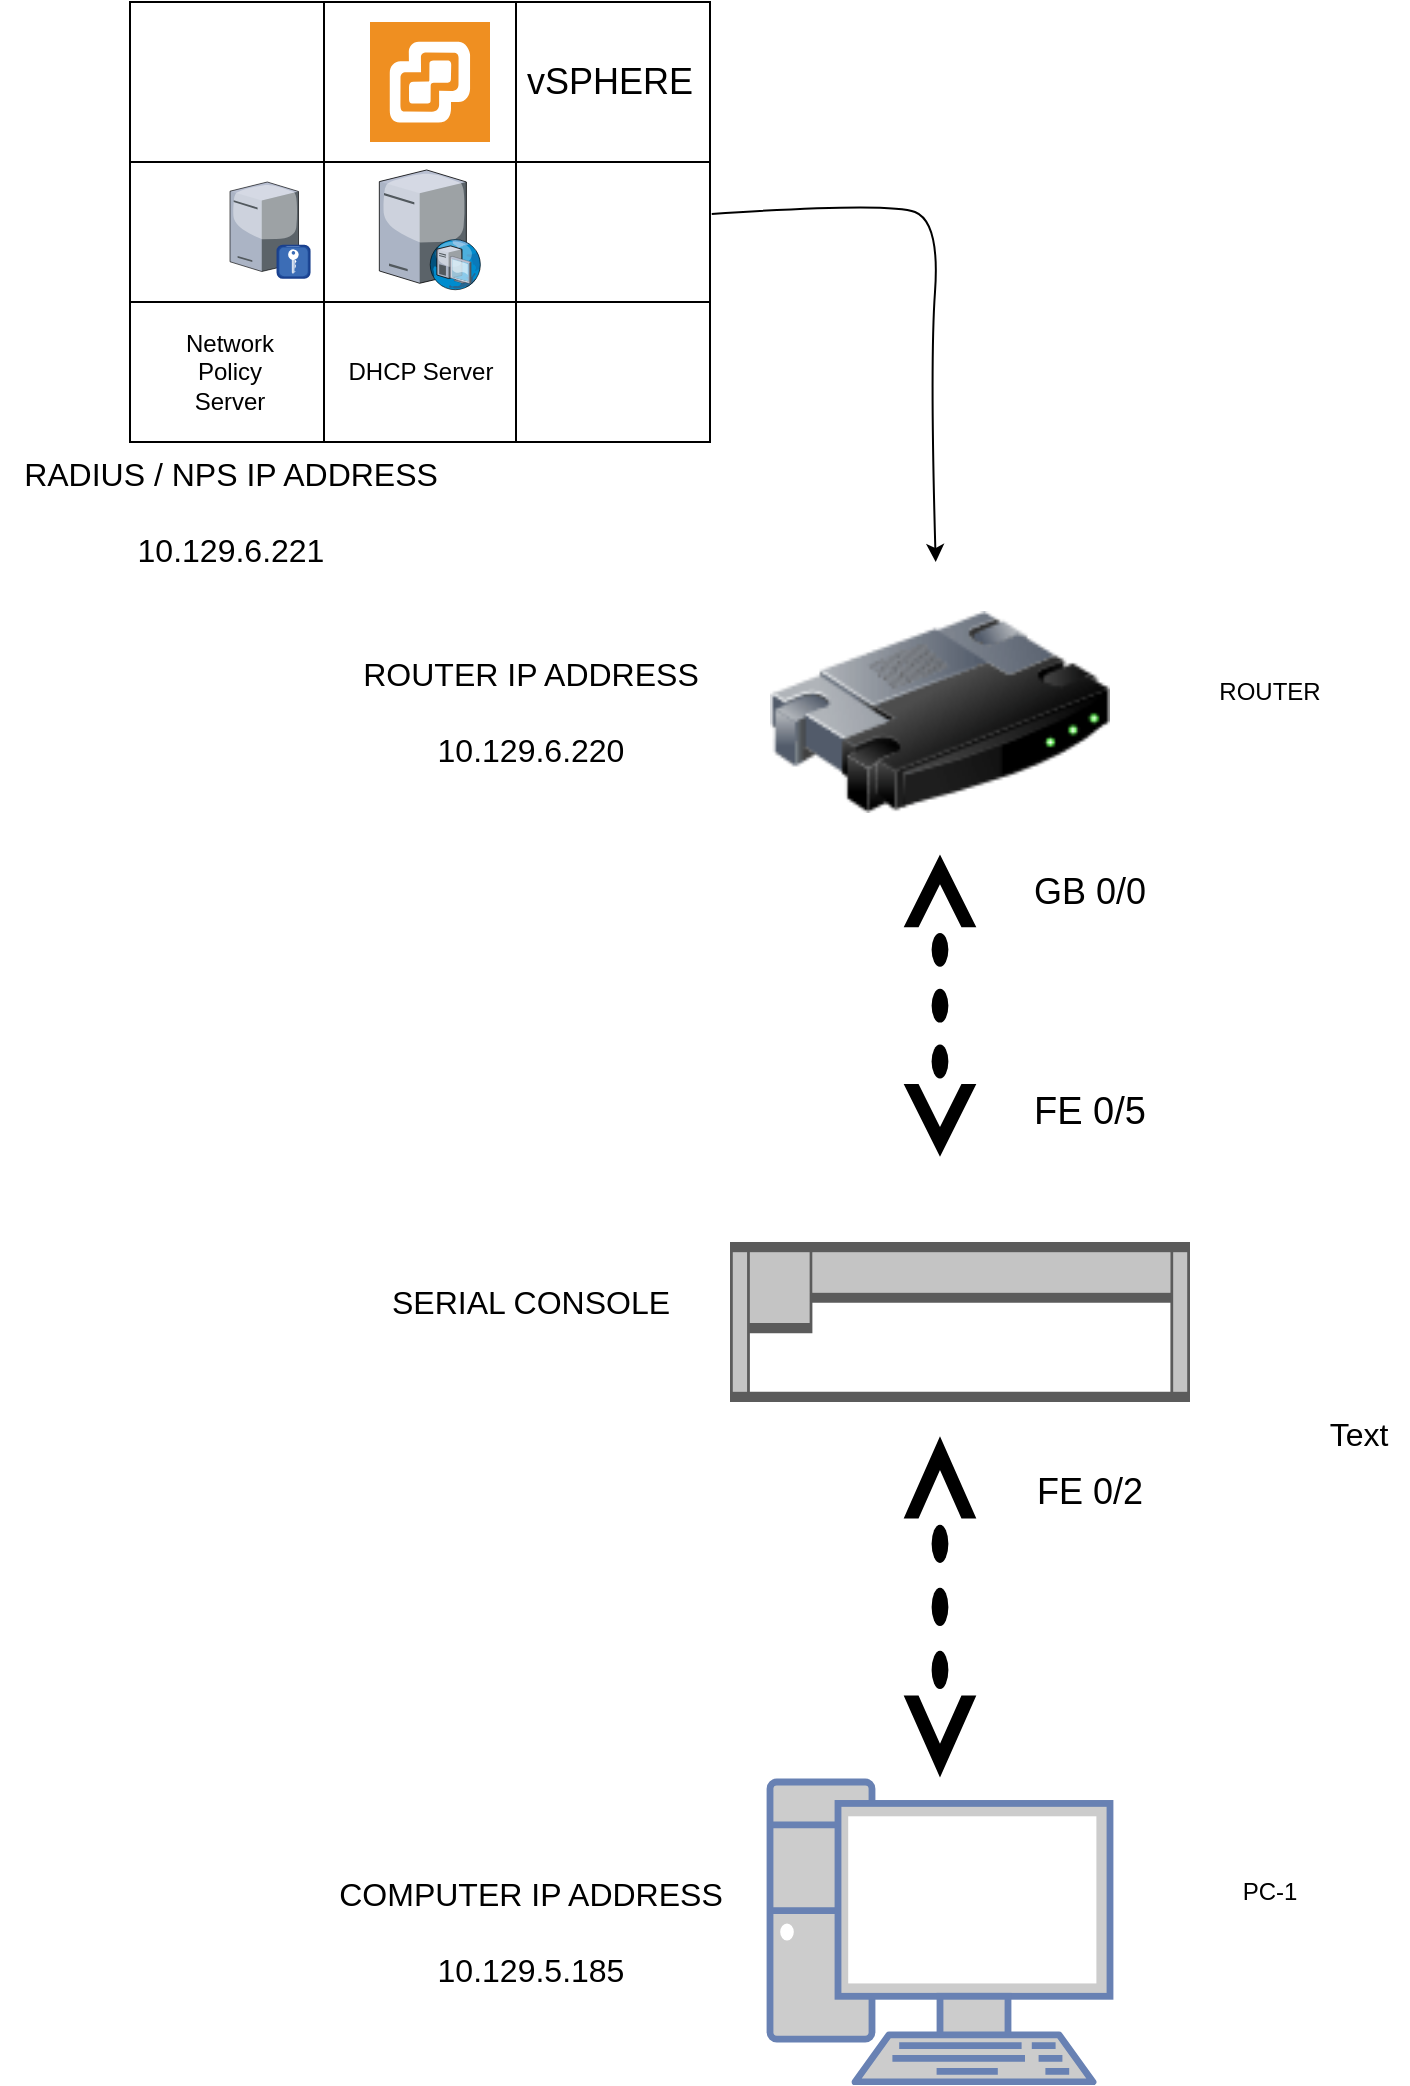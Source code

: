 <mxfile version="24.0.5" type="github">
  <diagram name="Page-1" id="Ac1VdFeOWFnkBSCcHMfR">
    <mxGraphModel dx="2037" dy="1380" grid="1" gridSize="10" guides="1" tooltips="1" connect="1" arrows="1" fold="1" page="1" pageScale="1" pageWidth="850" pageHeight="1100" math="0" shadow="0">
      <root>
        <mxCell id="0" />
        <mxCell id="1" parent="0" />
        <mxCell id="U_aHsILoJi3wV-RvtX2z-1" value="" style="image;html=1;image=img/lib/clip_art/networking/Router_128x128.png" parent="1" vertex="1">
          <mxGeometry x="-350" y="290" width="170" height="150" as="geometry" />
        </mxCell>
        <mxCell id="U_aHsILoJi3wV-RvtX2z-2" value="" style="shape=mxgraph.signs.tech.ethernet;html=1;pointerEvents=1;fillColor=#000000;strokeColor=none;verticalLabelPosition=bottom;verticalAlign=top;align=center;rotation=90;" parent="1" vertex="1">
          <mxGeometry x="-350.28" y="794.28" width="170.56" height="36.32" as="geometry" />
        </mxCell>
        <mxCell id="U_aHsILoJi3wV-RvtX2z-5" value="" style="fontColor=#0066CC;verticalAlign=top;verticalLabelPosition=bottom;labelPosition=center;align=center;html=1;outlineConnect=0;fillColor=#CCCCCC;strokeColor=#6881B3;gradientColor=none;gradientDirection=north;strokeWidth=2;shape=mxgraph.networks.pc;" parent="1" vertex="1">
          <mxGeometry x="-350" y="900" width="170" height="150" as="geometry" />
        </mxCell>
        <mxCell id="U_aHsILoJi3wV-RvtX2z-7" value="" style="shape=mxgraph.signs.tech.ethernet;html=1;pointerEvents=1;fillColor=#000000;strokeColor=none;verticalLabelPosition=bottom;verticalAlign=top;align=center;rotation=90;" parent="1" vertex="1">
          <mxGeometry x="-340.56" y="493.68" width="151.12" height="36.32" as="geometry" />
        </mxCell>
        <mxCell id="U_aHsILoJi3wV-RvtX2z-8" value="&lt;font style=&quot;font-size: 18px;&quot;&gt;FE 0/2&lt;br&gt;&lt;/font&gt;" style="text;html=1;align=center;verticalAlign=middle;whiteSpace=wrap;rounded=0;" parent="1" vertex="1">
          <mxGeometry x="-220.0" y="740" width="60" height="30" as="geometry" />
        </mxCell>
        <mxCell id="U_aHsILoJi3wV-RvtX2z-9" value="&lt;font style=&quot;font-size: 18px;&quot;&gt;GB 0/0&lt;/font&gt;" style="text;html=1;align=center;verticalAlign=middle;whiteSpace=wrap;rounded=0;" parent="1" vertex="1">
          <mxGeometry x="-240" y="420" width="100" height="70" as="geometry" />
        </mxCell>
        <mxCell id="U_aHsILoJi3wV-RvtX2z-10" value="&lt;font style=&quot;font-size: 19px;&quot;&gt;FE 0/5&lt;br&gt;&lt;/font&gt;" style="text;html=1;align=center;verticalAlign=middle;whiteSpace=wrap;rounded=0;" parent="1" vertex="1">
          <mxGeometry x="-220" y="550" width="60" height="30" as="geometry" />
        </mxCell>
        <mxCell id="U_aHsILoJi3wV-RvtX2z-11" value="" style="verticalLabelPosition=bottom;sketch=0;aspect=fixed;html=1;verticalAlign=top;strokeColor=none;align=center;outlineConnect=0;shape=mxgraph.citrix.radius_server;" parent="1" vertex="1">
          <mxGeometry x="-620" y="100" width="39.78" height="47.95" as="geometry" />
        </mxCell>
        <mxCell id="U_aHsILoJi3wV-RvtX2z-12" value="" style="shadow=0;dashed=0;html=1;strokeColor=none;fillColor=#EF8F21;labelPosition=center;verticalLabelPosition=bottom;verticalAlign=top;align=center;outlineConnect=0;shape=mxgraph.veeam.vsphere" parent="1" vertex="1">
          <mxGeometry x="-550" y="20" width="60" height="60" as="geometry" />
        </mxCell>
        <mxCell id="U_aHsILoJi3wV-RvtX2z-13" value="" style="shape=table;startSize=0;container=1;collapsible=0;childLayout=tableLayout;fontSize=16;fillColor=none;" parent="1" vertex="1">
          <mxGeometry x="-670" y="10" width="290" height="220" as="geometry" />
        </mxCell>
        <mxCell id="U_aHsILoJi3wV-RvtX2z-14" value="" style="shape=tableRow;horizontal=0;startSize=0;swimlaneHead=0;swimlaneBody=0;strokeColor=inherit;top=0;left=0;bottom=0;right=0;collapsible=0;dropTarget=0;fillColor=none;points=[[0,0.5],[1,0.5]];portConstraint=eastwest;fontSize=16;" parent="U_aHsILoJi3wV-RvtX2z-13" vertex="1">
          <mxGeometry width="290" height="80" as="geometry" />
        </mxCell>
        <mxCell id="U_aHsILoJi3wV-RvtX2z-15" value="" style="shape=partialRectangle;html=1;whiteSpace=wrap;connectable=0;strokeColor=inherit;overflow=hidden;fillColor=none;top=0;left=0;bottom=0;right=0;pointerEvents=1;fontSize=16;" parent="U_aHsILoJi3wV-RvtX2z-14" vertex="1">
          <mxGeometry width="97" height="80" as="geometry">
            <mxRectangle width="97" height="80" as="alternateBounds" />
          </mxGeometry>
        </mxCell>
        <mxCell id="U_aHsILoJi3wV-RvtX2z-16" value="" style="shape=partialRectangle;html=1;whiteSpace=wrap;connectable=0;strokeColor=inherit;overflow=hidden;fillColor=none;top=0;left=0;bottom=0;right=0;pointerEvents=1;fontSize=16;" parent="U_aHsILoJi3wV-RvtX2z-14" vertex="1">
          <mxGeometry x="97" width="96" height="80" as="geometry">
            <mxRectangle width="96" height="80" as="alternateBounds" />
          </mxGeometry>
        </mxCell>
        <mxCell id="U_aHsILoJi3wV-RvtX2z-17" value="" style="shape=partialRectangle;html=1;whiteSpace=wrap;connectable=0;strokeColor=inherit;overflow=hidden;fillColor=none;top=0;left=0;bottom=0;right=0;pointerEvents=1;fontSize=16;" parent="U_aHsILoJi3wV-RvtX2z-14" vertex="1">
          <mxGeometry x="193" width="97" height="80" as="geometry">
            <mxRectangle width="97" height="80" as="alternateBounds" />
          </mxGeometry>
        </mxCell>
        <mxCell id="U_aHsILoJi3wV-RvtX2z-18" value="" style="shape=tableRow;horizontal=0;startSize=0;swimlaneHead=0;swimlaneBody=0;strokeColor=inherit;top=0;left=0;bottom=0;right=0;collapsible=0;dropTarget=0;fillColor=none;points=[[0,0.5],[1,0.5]];portConstraint=eastwest;fontSize=16;" parent="U_aHsILoJi3wV-RvtX2z-13" vertex="1">
          <mxGeometry y="80" width="290" height="70" as="geometry" />
        </mxCell>
        <mxCell id="U_aHsILoJi3wV-RvtX2z-19" value="" style="shape=partialRectangle;html=1;whiteSpace=wrap;connectable=0;strokeColor=inherit;overflow=hidden;fillColor=none;top=0;left=0;bottom=0;right=0;pointerEvents=1;fontSize=16;" parent="U_aHsILoJi3wV-RvtX2z-18" vertex="1">
          <mxGeometry width="97" height="70" as="geometry">
            <mxRectangle width="97" height="70" as="alternateBounds" />
          </mxGeometry>
        </mxCell>
        <mxCell id="U_aHsILoJi3wV-RvtX2z-20" value="" style="shape=partialRectangle;html=1;whiteSpace=wrap;connectable=0;strokeColor=inherit;overflow=hidden;fillColor=none;top=0;left=0;bottom=0;right=0;pointerEvents=1;fontSize=16;" parent="U_aHsILoJi3wV-RvtX2z-18" vertex="1">
          <mxGeometry x="97" width="96" height="70" as="geometry">
            <mxRectangle width="96" height="70" as="alternateBounds" />
          </mxGeometry>
        </mxCell>
        <mxCell id="U_aHsILoJi3wV-RvtX2z-21" value="" style="shape=partialRectangle;html=1;whiteSpace=wrap;connectable=0;strokeColor=inherit;overflow=hidden;fillColor=none;top=0;left=0;bottom=0;right=0;pointerEvents=1;fontSize=16;" parent="U_aHsILoJi3wV-RvtX2z-18" vertex="1">
          <mxGeometry x="193" width="97" height="70" as="geometry">
            <mxRectangle width="97" height="70" as="alternateBounds" />
          </mxGeometry>
        </mxCell>
        <mxCell id="U_aHsILoJi3wV-RvtX2z-22" value="" style="shape=tableRow;horizontal=0;startSize=0;swimlaneHead=0;swimlaneBody=0;strokeColor=inherit;top=0;left=0;bottom=0;right=0;collapsible=0;dropTarget=0;fillColor=none;points=[[0,0.5],[1,0.5]];portConstraint=eastwest;fontSize=16;" parent="U_aHsILoJi3wV-RvtX2z-13" vertex="1">
          <mxGeometry y="150" width="290" height="70" as="geometry" />
        </mxCell>
        <mxCell id="U_aHsILoJi3wV-RvtX2z-23" value="" style="shape=partialRectangle;html=1;whiteSpace=wrap;connectable=0;strokeColor=inherit;overflow=hidden;fillColor=none;top=0;left=0;bottom=0;right=0;pointerEvents=1;fontSize=16;" parent="U_aHsILoJi3wV-RvtX2z-22" vertex="1">
          <mxGeometry width="97" height="70" as="geometry">
            <mxRectangle width="97" height="70" as="alternateBounds" />
          </mxGeometry>
        </mxCell>
        <mxCell id="U_aHsILoJi3wV-RvtX2z-24" value="" style="shape=partialRectangle;html=1;whiteSpace=wrap;connectable=0;strokeColor=inherit;overflow=hidden;fillColor=none;top=0;left=0;bottom=0;right=0;pointerEvents=1;fontSize=16;" parent="U_aHsILoJi3wV-RvtX2z-22" vertex="1">
          <mxGeometry x="97" width="96" height="70" as="geometry">
            <mxRectangle width="96" height="70" as="alternateBounds" />
          </mxGeometry>
        </mxCell>
        <mxCell id="U_aHsILoJi3wV-RvtX2z-25" value="" style="shape=partialRectangle;html=1;whiteSpace=wrap;connectable=0;strokeColor=inherit;overflow=hidden;fillColor=none;top=0;left=0;bottom=0;right=0;pointerEvents=1;fontSize=16;" parent="U_aHsILoJi3wV-RvtX2z-22" vertex="1">
          <mxGeometry x="193" width="97" height="70" as="geometry">
            <mxRectangle width="97" height="70" as="alternateBounds" />
          </mxGeometry>
        </mxCell>
        <mxCell id="U_aHsILoJi3wV-RvtX2z-26" value="" style="verticalLabelPosition=bottom;sketch=0;aspect=fixed;html=1;verticalAlign=top;strokeColor=none;align=center;outlineConnect=0;shape=mxgraph.citrix.dhcp_server;" parent="1" vertex="1">
          <mxGeometry x="-545.33" y="93.97" width="50.67" height="60" as="geometry" />
        </mxCell>
        <mxCell id="U_aHsILoJi3wV-RvtX2z-27" value="" style="curved=1;endArrow=classic;html=1;rounded=0;exitX=1.003;exitY=0.371;exitDx=0;exitDy=0;exitPerimeter=0;" parent="1" source="U_aHsILoJi3wV-RvtX2z-18" target="U_aHsILoJi3wV-RvtX2z-1" edge="1">
          <mxGeometry width="50" height="50" relative="1" as="geometry">
            <mxPoint x="-360" y="120" as="sourcePoint" />
            <mxPoint x="-300" y="100" as="targetPoint" />
            <Array as="points">
              <mxPoint x="-290" y="110" />
              <mxPoint x="-265" y="120" />
              <mxPoint x="-270" y="190" />
            </Array>
          </mxGeometry>
        </mxCell>
        <mxCell id="U_aHsILoJi3wV-RvtX2z-28" value="&lt;font style=&quot;font-size: 18px;&quot;&gt;vSPHERE&lt;/font&gt;" style="text;html=1;align=center;verticalAlign=middle;whiteSpace=wrap;rounded=0;" parent="1" vertex="1">
          <mxGeometry x="-480" y="40" width="100" height="20" as="geometry" />
        </mxCell>
        <mxCell id="U_aHsILoJi3wV-RvtX2z-29" value="Network Policy Server" style="text;html=1;align=center;verticalAlign=middle;whiteSpace=wrap;rounded=0;" parent="1" vertex="1">
          <mxGeometry x="-650" y="165" width="60" height="60" as="geometry" />
        </mxCell>
        <mxCell id="U_aHsILoJi3wV-RvtX2z-30" value="DHCP Server" style="text;html=1;align=center;verticalAlign=middle;whiteSpace=wrap;rounded=0;" parent="1" vertex="1">
          <mxGeometry x="-566.5" y="190" width="83" height="10" as="geometry" />
        </mxCell>
        <mxCell id="U_aHsILoJi3wV-RvtX2z-31" value="ROUTER" style="text;html=1;align=center;verticalAlign=middle;whiteSpace=wrap;rounded=0;" parent="1" vertex="1">
          <mxGeometry x="-130" y="340" width="60" height="30" as="geometry" />
        </mxCell>
        <mxCell id="U_aHsILoJi3wV-RvtX2z-33" value="&lt;div&gt;PC-1&lt;/div&gt;" style="text;html=1;align=center;verticalAlign=middle;whiteSpace=wrap;rounded=0;" parent="1" vertex="1">
          <mxGeometry x="-130" y="940" width="60" height="30" as="geometry" />
        </mxCell>
        <mxCell id="n0GhnP_xp3Xh2PBAm6MH-2" value="COMPUTER IP ADDRESS&lt;br&gt;&lt;br&gt;&lt;div&gt;10.129.5.185&lt;/div&gt;" style="text;html=1;align=center;verticalAlign=middle;resizable=0;points=[];autosize=1;strokeColor=none;fillColor=none;fontSize=16;" vertex="1" parent="1">
          <mxGeometry x="-580" y="940" width="220" height="70" as="geometry" />
        </mxCell>
        <mxCell id="n0GhnP_xp3Xh2PBAm6MH-3" value="ROUTER IP ADDRESS&lt;br&gt;&lt;br&gt;10.129.6.220" style="text;html=1;align=center;verticalAlign=middle;resizable=0;points=[];autosize=1;strokeColor=none;fillColor=none;fontSize=16;" vertex="1" parent="1">
          <mxGeometry x="-565" y="330" width="190" height="70" as="geometry" />
        </mxCell>
        <mxCell id="n0GhnP_xp3Xh2PBAm6MH-4" value="&lt;div&gt;&lt;span style=&quot;background-color: initial;&quot;&gt;RADIUS / NPS IP ADDRESS&lt;/span&gt;&lt;br&gt;&lt;/div&gt;&lt;br&gt;10.129.6.221" style="text;html=1;align=center;verticalAlign=middle;resizable=0;points=[];autosize=1;strokeColor=none;fillColor=none;fontSize=16;" vertex="1" parent="1">
          <mxGeometry x="-735" y="230" width="230" height="70" as="geometry" />
        </mxCell>
        <mxCell id="n0GhnP_xp3Xh2PBAm6MH-6" value="" style="shape=mxgraph.rack.cisco.cisco_1905_serial_integrated_services_router;html=1;labelPosition=right;align=left;spacingLeft=15;dashed=0;shadow=0;fillColor=#ffffff;" vertex="1" parent="1">
          <mxGeometry x="-370" y="630" width="230" height="80" as="geometry" />
        </mxCell>
        <mxCell id="n0GhnP_xp3Xh2PBAm6MH-7" value="SERIAL CONSOLE" style="text;html=1;align=center;verticalAlign=middle;resizable=0;points=[];autosize=1;strokeColor=none;fillColor=none;fontSize=16;" vertex="1" parent="1">
          <mxGeometry x="-550" y="645" width="160" height="30" as="geometry" />
        </mxCell>
        <mxCell id="n0GhnP_xp3Xh2PBAm6MH-10" value="Text" style="text;html=1;align=center;verticalAlign=middle;resizable=0;points=[];autosize=1;strokeColor=none;fillColor=none;fontSize=16;" vertex="1" parent="1">
          <mxGeometry x="-81" y="711" width="50" height="30" as="geometry" />
        </mxCell>
      </root>
    </mxGraphModel>
  </diagram>
</mxfile>
